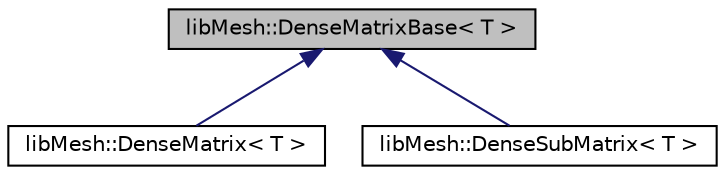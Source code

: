 digraph "libMesh::DenseMatrixBase&lt; T &gt;"
{
 // INTERACTIVE_SVG=YES
  edge [fontname="Helvetica",fontsize="10",labelfontname="Helvetica",labelfontsize="10"];
  node [fontname="Helvetica",fontsize="10",shape=record];
  Node1 [label="libMesh::DenseMatrixBase\< T \>",height=0.2,width=0.4,color="black", fillcolor="grey75", style="filled" fontcolor="black"];
  Node1 -> Node2 [dir="back",color="midnightblue",fontsize="10",style="solid",fontname="Helvetica"];
  Node2 [label="libMesh::DenseMatrix\< T \>",height=0.2,width=0.4,color="black", fillcolor="white", style="filled",URL="$classlibMesh_1_1DenseMatrix.html",tooltip="定义用于有限元类型计算的密集矩阵。 用于在求和成全局矩阵之前存储单元刚度矩阵。所有被覆盖的虚函数都记录在dense_matrix_base.h中。 "];
  Node1 -> Node3 [dir="back",color="midnightblue",fontsize="10",style="solid",fontname="Helvetica"];
  Node3 [label="libMesh::DenseSubMatrix\< T \>",height=0.2,width=0.4,color="black", fillcolor="white", style="filled",URL="$classlibMesh_1_1DenseSubMatrix.html",tooltip="为有限元类型的计算定义密集子矩阵。 在将元素刚度矩阵相加到全局矩阵之前存储非常有用，特别是在存在方程组时。 所有重写的虚拟函数在 dense_matrix_base.h 中有文档。 "];
}
